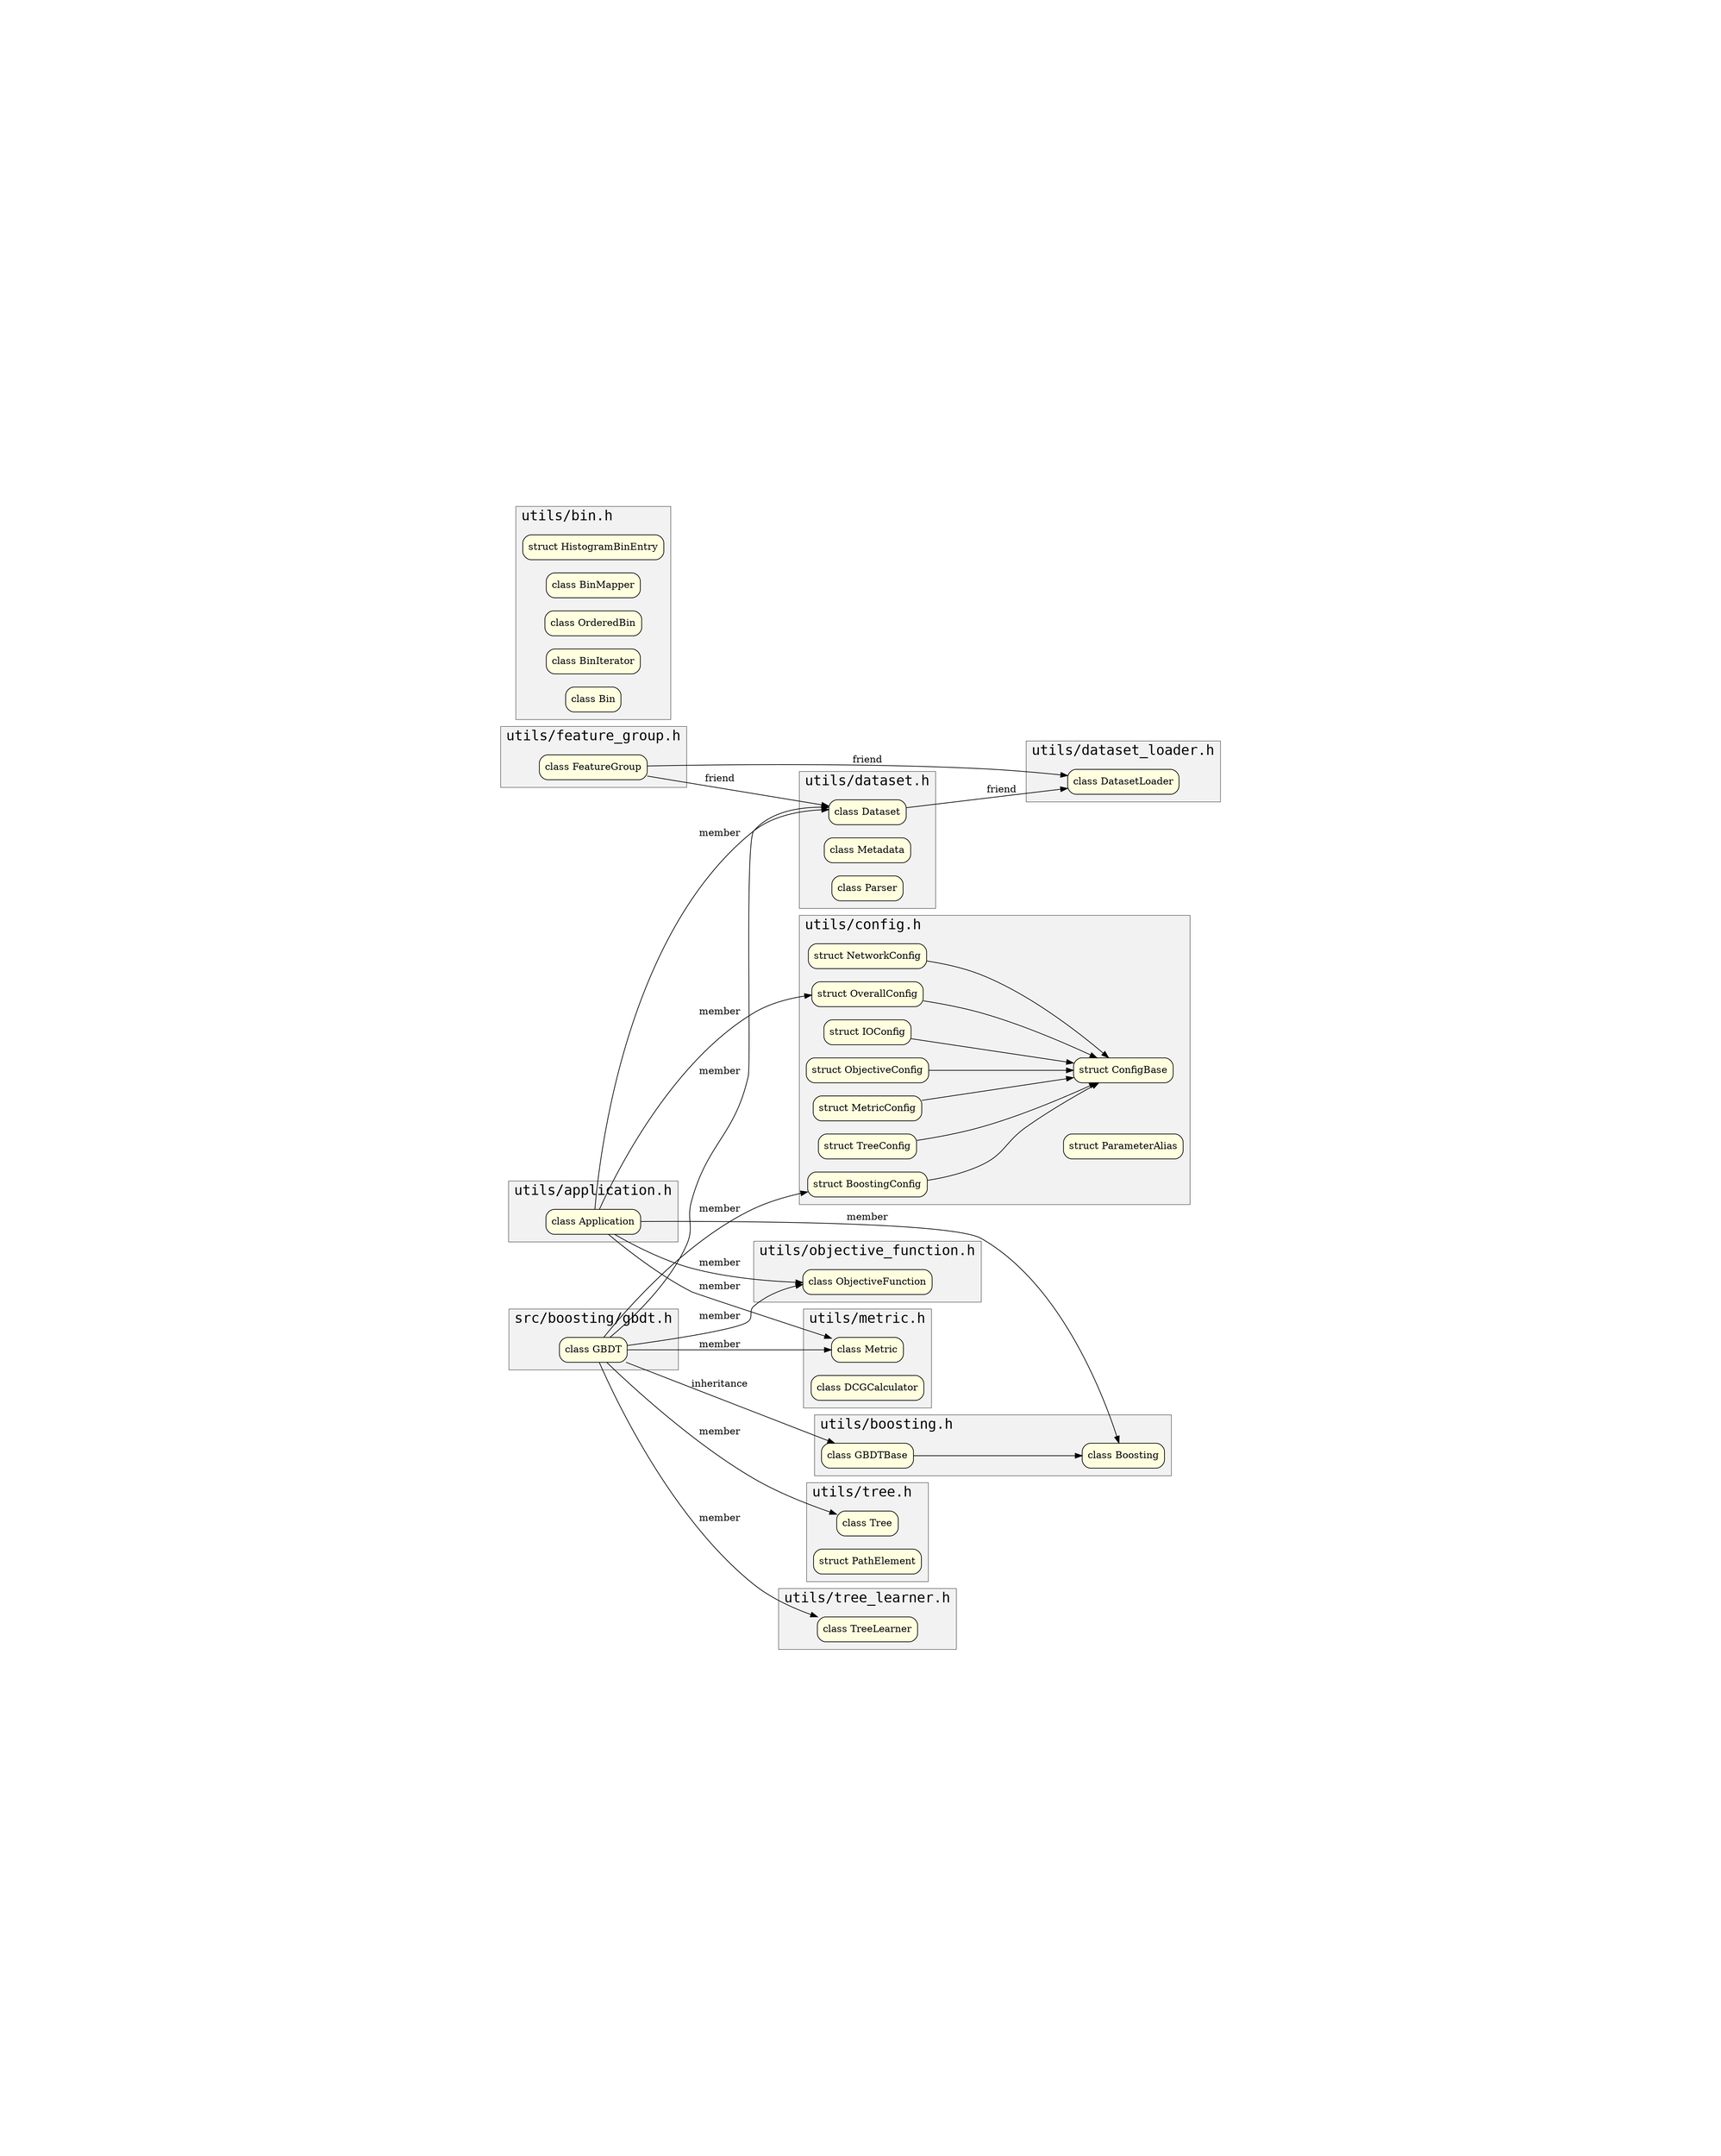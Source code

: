 digraph {
    compound=true
	fontname="Inconsolata, Consolas"
	fontsize=20
	margin="10,10"
	ranksep=0.5
	penwidth=0.5
	forcelabels=true
    rankdir = LR

    subgraph cluster_objective_function {
        margin="10,10"
		labeljust="left"
		label = "utils/objective_function.h"
		style=filled
		fillcolor=gray95

        cObjectiveFunction[shape = Mrecord, label = "class ObjectiveFunction", style = filled, fillcolor=lightyellow]       
    }//cluster_objective_function

    subgraph cluster_application {
        margin="10,10"
		labeljust="left"
		label = "utils/application.h"
		style=filled
		fillcolor=gray95

        cApplication[shape = Mrecord, label = "class Application", style = filled, fillcolor=lightyellow]

       
    }

     cApplication->{cBoosting; cObjectiveFunction;cDataset}[label = "member"]
     cApplication->cMetric[label = "member"]
     cApplication->sOverallConfig[label = "member"]

    subgraph cluster_bin{
        rankdir = TB
        margin="10,10"
		labeljust="left"
		label = "utils/bin.h"
		style=filled
		fillcolor=gray95

        sHistogramBinEntry[shape = Mrecord, label = "struct HistogramBinEntry", style = filled, fillcolor=lightyellow]

        cBinMapper[shape = Mrecord, label = "class BinMapper", style = filled, fillcolor=lightyellow]

        cOrderedBin[shape = Mrecord, label = "class OrderedBin", style = filled, fillcolor=lightyellow]

        cBinIterator[shape = Mrecord, label = "class BinIterator", style = filled, fillcolor=lightyellow]

        cBin[shape = Mrecord, label = "class Bin", style = filled, fillcolor=lightyellow]

    }

    subgraph cluster_boosting {
        margin="10,10"
		labeljust="left"
		label = "utils/boosting.h"
		style=filled
		fillcolor=gray95

        cBoosting[shape = Mrecord, label = "class Boosting", style = filled, fillcolor=lightyellow]

        cGBDTBase[shape = Mrecord, label = "class GBDTBase", style = filled, fillcolor=lightyellow]

        cGBDTBase->cBoosting

    }

    subgraph cluster_config {
        margin="10,10"
		labeljust="left"
		label = "utils/config.h"
		style=filled
		fillcolor=gray95

        sConfigBase[shape = Mrecord, label = "struct ConfigBase", style = filled, fillcolor=lightyellow]

        sIOConfig[shape = Mrecord, label = "struct IOConfig", style = filled, fillcolor=lightyellow]

        sIOConfig->sConfigBase

        sObjectiveConfig[shape = Mrecord, label = "struct ObjectiveConfig", style = filled, fillcolor=lightyellow]

        sObjectiveConfig -> sConfigBase

        sMetricConfig[shape = Mrecord, label = "struct MetricConfig", style = filled, fillcolor=lightyellow]

        sMetricConfig->sConfigBase

        sTreeConfig[shape = Mrecord, label = "struct TreeConfig", style = filled, fillcolor=lightyellow]

        sTreeConfig->sConfigBase

        sBoostingConfig[shape = Mrecord, label = "struct BoostingConfig", style = filled, fillcolor=lightyellow]

        sBoostingConfig -> sConfigBase

        sNetworkConfig[shape = Mrecord, label = "struct NetworkConfig", style = filled, fillcolor=lightyellow]

        sNetworkConfig->sConfigBase

        sOverallConfig[shape = Mrecord, label = "struct OverallConfig", style = filled, fillcolor=lightyellow]

        sOverallConfig->sConfigBase

        sParameterAlias[shape = Mrecord, label = "struct ParameterAlias", style = filled, fillcolor=lightyellow]

        {rank = same; sConfigBase; sParameterAlias}


    }//cluster_config

    subgraph cluster_dataset_loader {
        margin="10,10"
		labeljust="left"
		label = "utils/dataset_loader.h"
		style=filled
		fillcolor=gray95

        cDatasetLoader[shape = Mrecord, label = "class DatasetLoader", style = filled, fillcolor=lightyellow]

    }// subgraph cluster_dataset_loader

    subgraph cluster_dataset {
        margin="10,10"
		labeljust="left"
		label = "utils/dataset.h"
		style=filled
		fillcolor=gray95

        cMetadata[shape = Mrecord, label = "class Metadata", style = filled, fillcolor=lightyellow]

        cParser[shape = Mrecord, label = "class Parser", style = filled, fillcolor=lightyellow]

        cDataset[shape = Mrecord, label = "class Dataset", style = filled, fillcolor=lightyellow]

        cDataset->cDatasetLoader[label = "friend"]



    }// subgraph cluster_dataset

    subgraph cluster_feature_group {
        margin="10,10"
		labeljust="left"
		label = "utils/feature_group.h"
		style=filled
		fillcolor=gray95

        cFeatureGroup[shape = Mrecord, label = "class FeatureGroup", style = filled, fillcolor=lightyellow]

        cFeatureGroup ->{cDataset; cDatasetLoader}[label = "friend"]
    }//cluster_feature_group

    subgraph cluster_metric {
        margin="10,10"
		labeljust="left"
		label = "utils/metric.h"
		style=filled
		fillcolor=gray95

        cMetric[shape = Mrecord, label = "class Metric", style = filled, fillcolor=lightyellow]

        cDCGCalculator[shape = Mrecord, label = "class DCGCalculator", style = filled, fillcolor=lightyellow]
    }//cluster_metric

    

    subgraph cluster_tree {
        margin="10,10"
		labeljust="left"
		label = "utils/tree.h"
		style=filled
		fillcolor=gray95

        cTree[shape = Mrecord, label = "class Tree", style = filled, fillcolor=lightyellow]  

        sPathElement[shape = Mrecord, label = "struct PathElement", style = filled, fillcolor=lightyellow]      
    }//cluster_tree

    subgraph cluster_tree_learner {
        margin="10,10"
		labeljust="left"
		label = "utils/tree_learner.h"
		style=filled
		fillcolor=gray95

        cTreeLearner[shape = Mrecord, label = "class TreeLearner", style = filled, fillcolor=lightyellow]  

        sPathElement[shape = Mrecord, label = "struct PathElement", style = filled, fillcolor=lightyellow]      
    }//cluster_tree_learner

    subgraph cluster_gdbt {
        margin="10,10"
		labeljust="left"
		label = "src/boosting/gbdt.h"
		style=filled
		fillcolor=gray95

        cGBDT[shape = Mrecord, label = "class GBDT", style = filled, fillcolor=lightyellow]  
    }//cluster_tree_learner

    cGBDT->cGBDTBase[label = "inheritance"]
    cGBDT->cDataset[label = "member"]
    cGBDT->sBoostingConfig[label = "member"]
    cGBDT->cTreeLearner[label = "member"]
    cGBDT->cObjectiveFunction[label = "member"]
    cGBDT->cMetric[label = "member"]
    cGBDT->cTree[label = "member"]




    
 

}